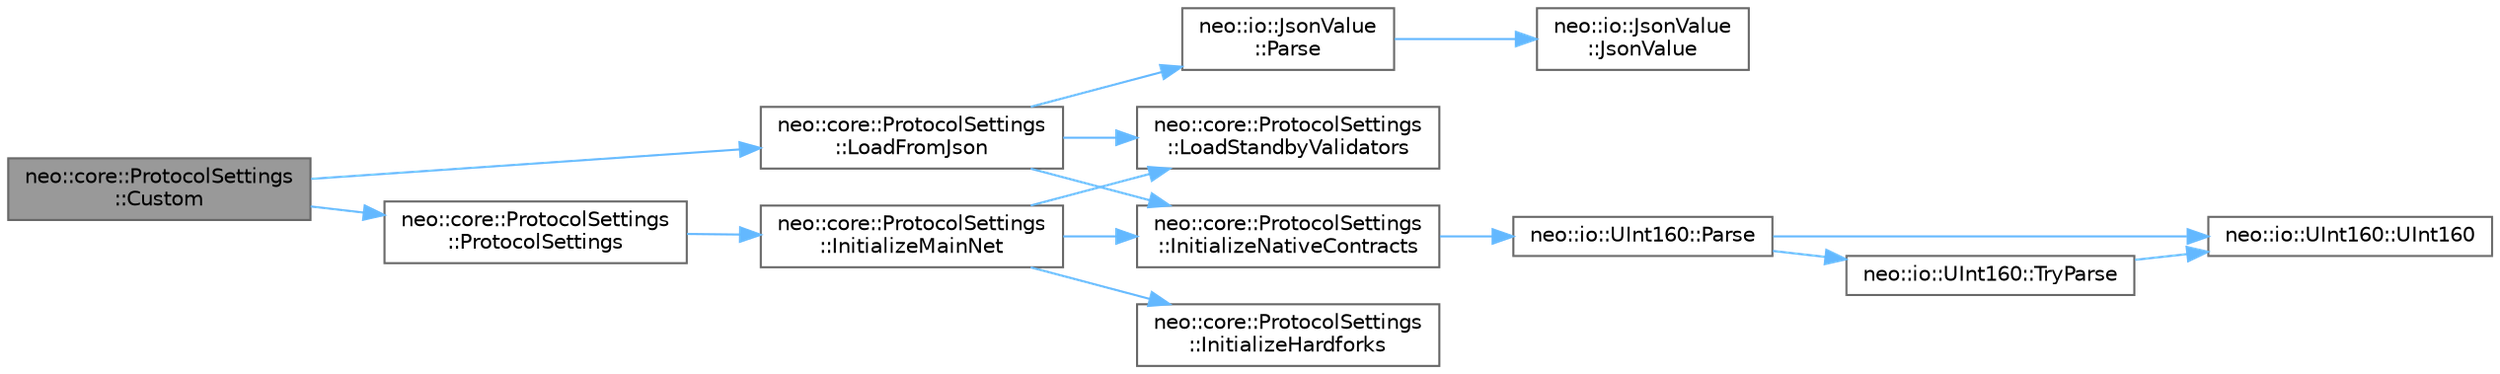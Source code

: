 digraph "neo::core::ProtocolSettings::Custom"
{
 // LATEX_PDF_SIZE
  bgcolor="transparent";
  edge [fontname=Helvetica,fontsize=10,labelfontname=Helvetica,labelfontsize=10];
  node [fontname=Helvetica,fontsize=10,shape=box,height=0.2,width=0.4];
  rankdir="LR";
  Node1 [id="Node000001",label="neo::core::ProtocolSettings\l::Custom",height=0.2,width=0.4,color="gray40", fillcolor="grey60", style="filled", fontcolor="black",tooltip="Create custom settings."];
  Node1 -> Node2 [id="edge1_Node000001_Node000002",color="steelblue1",style="solid",tooltip=" "];
  Node2 [id="Node000002",label="neo::core::ProtocolSettings\l::LoadFromJson",height=0.2,width=0.4,color="grey40", fillcolor="white", style="filled",URL="$classneo_1_1core_1_1_protocol_settings.html#a14c8d14edd3262173efa0fb1975fbff3",tooltip="Load settings from JSON string."];
  Node2 -> Node3 [id="edge2_Node000002_Node000003",color="steelblue1",style="solid",tooltip=" "];
  Node3 [id="Node000003",label="neo::core::ProtocolSettings\l::InitializeNativeContracts",height=0.2,width=0.4,color="grey40", fillcolor="white", style="filled",URL="$classneo_1_1core_1_1_protocol_settings.html#a43cdc565aeb826f11377a1669e8052e9",tooltip=" "];
  Node3 -> Node4 [id="edge3_Node000003_Node000004",color="steelblue1",style="solid",tooltip=" "];
  Node4 [id="Node000004",label="neo::io::UInt160::Parse",height=0.2,width=0.4,color="grey40", fillcolor="white", style="filled",URL="$classneo_1_1io_1_1_u_int160.html#aff15950166fb8a9a018e85e419500115",tooltip="Parses a hexadecimal string into a UInt160."];
  Node4 -> Node5 [id="edge4_Node000004_Node000005",color="steelblue1",style="solid",tooltip=" "];
  Node5 [id="Node000005",label="neo::io::UInt160::TryParse",height=0.2,width=0.4,color="grey40", fillcolor="white", style="filled",URL="$classneo_1_1io_1_1_u_int160.html#ab05ad86c095702985a3c48b025c6e0bc",tooltip="Tries to parse a hexadecimal string into a UInt160."];
  Node5 -> Node6 [id="edge5_Node000005_Node000006",color="steelblue1",style="solid",tooltip=" "];
  Node6 [id="Node000006",label="neo::io::UInt160::UInt160",height=0.2,width=0.4,color="grey40", fillcolor="white", style="filled",URL="$classneo_1_1io_1_1_u_int160.html#a975ac19e433b0ceb17f5b56454667fa5",tooltip="Constructs a UInt160 initialized to zero."];
  Node4 -> Node6 [id="edge6_Node000004_Node000006",color="steelblue1",style="solid",tooltip=" "];
  Node2 -> Node7 [id="edge7_Node000002_Node000007",color="steelblue1",style="solid",tooltip=" "];
  Node7 [id="Node000007",label="neo::core::ProtocolSettings\l::LoadStandbyValidators",height=0.2,width=0.4,color="grey40", fillcolor="white", style="filled",URL="$classneo_1_1core_1_1_protocol_settings.html#ab33efdf1c5118a7c1a0fc2b752a7aa97",tooltip=" "];
  Node2 -> Node8 [id="edge8_Node000002_Node000008",color="steelblue1",style="solid",tooltip=" "];
  Node8 [id="Node000008",label="neo::io::JsonValue\l::Parse",height=0.2,width=0.4,color="grey40", fillcolor="white", style="filled",URL="$classneo_1_1io_1_1_json_value.html#a59fcf296e9daf16537b4a037f499e635",tooltip=" "];
  Node8 -> Node9 [id="edge9_Node000008_Node000009",color="steelblue1",style="solid",tooltip=" "];
  Node9 [id="Node000009",label="neo::io::JsonValue\l::JsonValue",height=0.2,width=0.4,color="grey40", fillcolor="white", style="filled",URL="$classneo_1_1io_1_1_json_value.html#a4c424d01730d7e5e1117ecc35fa5a3c3",tooltip=" "];
  Node1 -> Node10 [id="edge10_Node000001_Node000010",color="steelblue1",style="solid",tooltip=" "];
  Node10 [id="Node000010",label="neo::core::ProtocolSettings\l::ProtocolSettings",height=0.2,width=0.4,color="grey40", fillcolor="white", style="filled",URL="$classneo_1_1core_1_1_protocol_settings.html#abec0a807b46b453bfd9a3ff59c621c11",tooltip="Default constructor with MainNet settings."];
  Node10 -> Node11 [id="edge11_Node000010_Node000011",color="steelblue1",style="solid",tooltip=" "];
  Node11 [id="Node000011",label="neo::core::ProtocolSettings\l::InitializeMainNet",height=0.2,width=0.4,color="grey40", fillcolor="white", style="filled",URL="$classneo_1_1core_1_1_protocol_settings.html#a92d2d6ac9f3be91d0b24fe6402196941",tooltip=" "];
  Node11 -> Node12 [id="edge12_Node000011_Node000012",color="steelblue1",style="solid",tooltip=" "];
  Node12 [id="Node000012",label="neo::core::ProtocolSettings\l::InitializeHardforks",height=0.2,width=0.4,color="grey40", fillcolor="white", style="filled",URL="$classneo_1_1core_1_1_protocol_settings.html#a2462f1b1e8553e2687eebf1744437f78",tooltip=" "];
  Node11 -> Node3 [id="edge13_Node000011_Node000003",color="steelblue1",style="solid",tooltip=" "];
  Node11 -> Node7 [id="edge14_Node000011_Node000007",color="steelblue1",style="solid",tooltip=" "];
}
